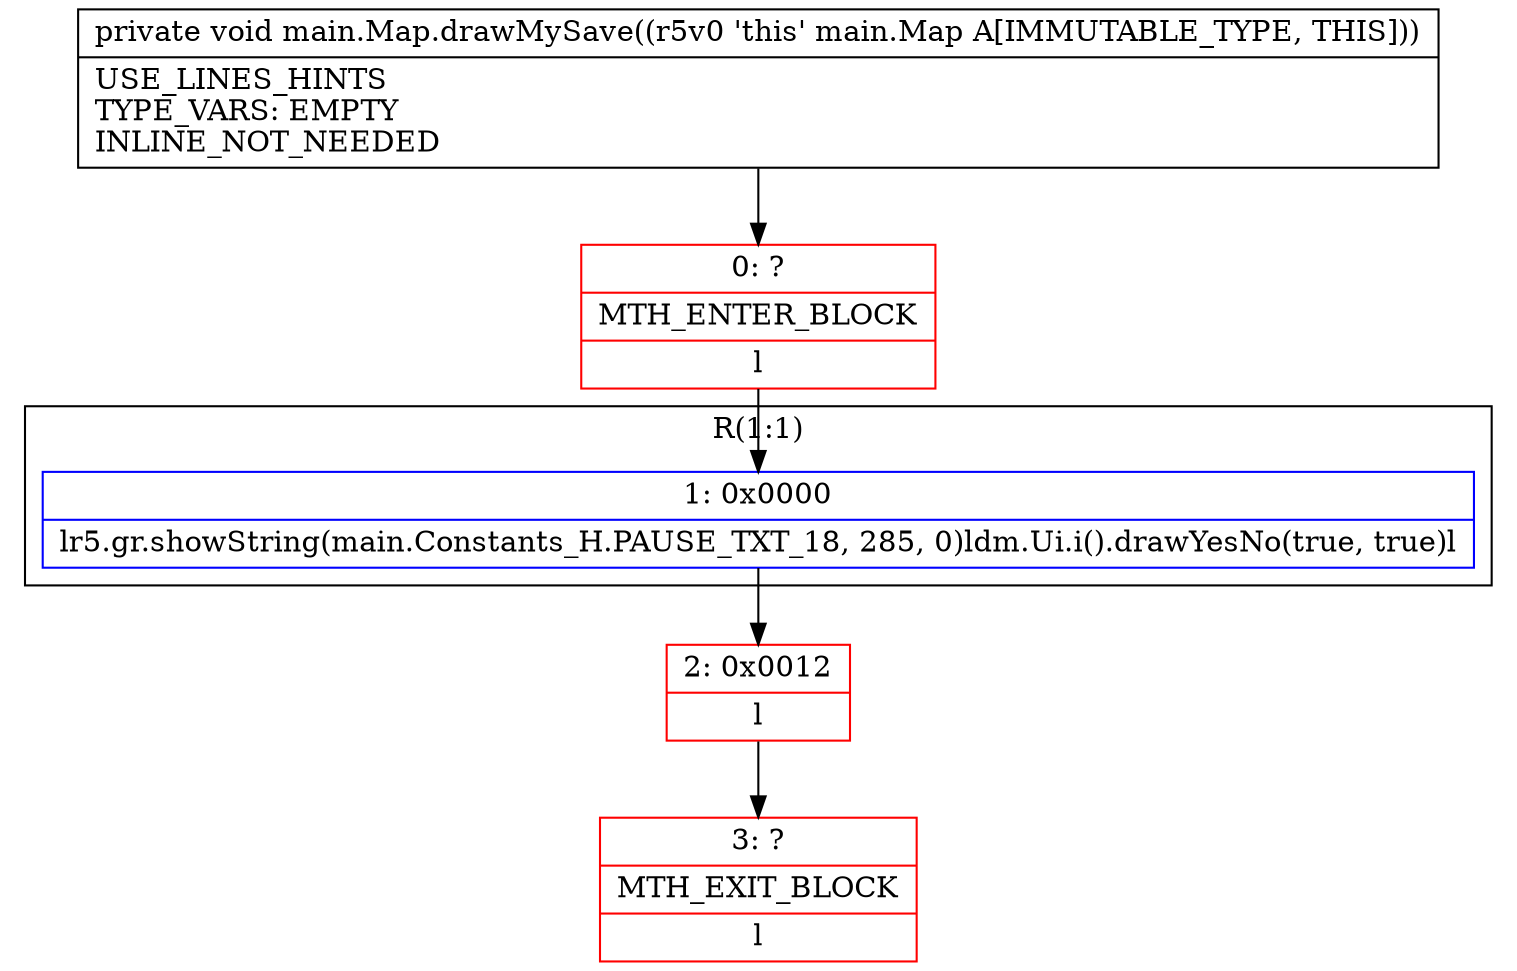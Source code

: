 digraph "CFG formain.Map.drawMySave()V" {
subgraph cluster_Region_1923088503 {
label = "R(1:1)";
node [shape=record,color=blue];
Node_1 [shape=record,label="{1\:\ 0x0000|lr5.gr.showString(main.Constants_H.PAUSE_TXT_18, 285, 0)ldm.Ui.i().drawYesNo(true, true)l}"];
}
Node_0 [shape=record,color=red,label="{0\:\ ?|MTH_ENTER_BLOCK\l|l}"];
Node_2 [shape=record,color=red,label="{2\:\ 0x0012|l}"];
Node_3 [shape=record,color=red,label="{3\:\ ?|MTH_EXIT_BLOCK\l|l}"];
MethodNode[shape=record,label="{private void main.Map.drawMySave((r5v0 'this' main.Map A[IMMUTABLE_TYPE, THIS]))  | USE_LINES_HINTS\lTYPE_VARS: EMPTY\lINLINE_NOT_NEEDED\l}"];
MethodNode -> Node_0;
Node_1 -> Node_2;
Node_0 -> Node_1;
Node_2 -> Node_3;
}


